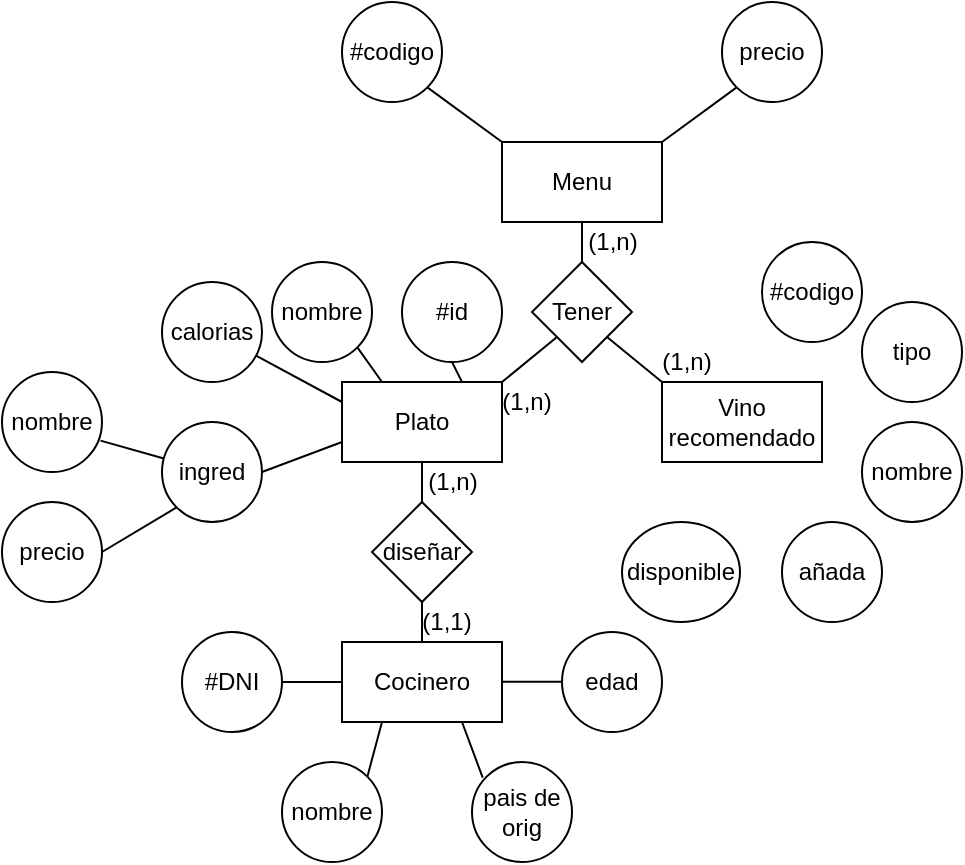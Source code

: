 <mxfile version="21.7.5" type="device">
  <diagram name="Página-1" id="evoIUmqs-MSGBwXrhMCp">
    <mxGraphModel dx="1187" dy="1378" grid="1" gridSize="10" guides="1" tooltips="1" connect="1" arrows="1" fold="1" page="1" pageScale="1" pageWidth="827" pageHeight="1169" math="0" shadow="0">
      <root>
        <mxCell id="0" />
        <mxCell id="1" parent="0" />
        <mxCell id="krnss2xxw7SWCJCisjbi-1" value="Menu" style="rounded=0;whiteSpace=wrap;html=1;" parent="1" vertex="1">
          <mxGeometry x="320" y="160" width="80" height="40" as="geometry" />
        </mxCell>
        <mxCell id="krnss2xxw7SWCJCisjbi-2" value="Plato" style="rounded=0;whiteSpace=wrap;html=1;" parent="1" vertex="1">
          <mxGeometry x="240" y="280" width="80" height="40" as="geometry" />
        </mxCell>
        <mxCell id="krnss2xxw7SWCJCisjbi-3" value="Cocinero" style="rounded=0;whiteSpace=wrap;html=1;" parent="1" vertex="1">
          <mxGeometry x="240" y="410" width="80" height="40" as="geometry" />
        </mxCell>
        <mxCell id="krnss2xxw7SWCJCisjbi-4" value="Vino recomendado" style="rounded=0;whiteSpace=wrap;html=1;" parent="1" vertex="1">
          <mxGeometry x="400" y="280" width="80" height="40" as="geometry" />
        </mxCell>
        <mxCell id="krnss2xxw7SWCJCisjbi-7" value="#codigo" style="ellipse;whiteSpace=wrap;html=1;" parent="1" vertex="1">
          <mxGeometry x="240" y="90" width="50" height="50" as="geometry" />
        </mxCell>
        <mxCell id="krnss2xxw7SWCJCisjbi-8" value="precio" style="ellipse;whiteSpace=wrap;html=1;" parent="1" vertex="1">
          <mxGeometry x="430" y="90" width="50" height="50" as="geometry" />
        </mxCell>
        <mxCell id="krnss2xxw7SWCJCisjbi-11" value="" style="endArrow=none;html=1;rounded=0;exitX=1;exitY=1;exitDx=0;exitDy=0;entryX=0;entryY=0;entryDx=0;entryDy=0;" parent="1" source="krnss2xxw7SWCJCisjbi-7" target="krnss2xxw7SWCJCisjbi-1" edge="1">
          <mxGeometry width="50" height="50" relative="1" as="geometry">
            <mxPoint x="380" y="350" as="sourcePoint" />
            <mxPoint x="430" y="300" as="targetPoint" />
          </mxGeometry>
        </mxCell>
        <mxCell id="krnss2xxw7SWCJCisjbi-15" value="" style="endArrow=none;html=1;rounded=0;exitX=1;exitY=0;exitDx=0;exitDy=0;entryX=0;entryY=1;entryDx=0;entryDy=0;" parent="1" source="krnss2xxw7SWCJCisjbi-1" target="krnss2xxw7SWCJCisjbi-8" edge="1">
          <mxGeometry width="50" height="50" relative="1" as="geometry">
            <mxPoint x="380" y="350" as="sourcePoint" />
            <mxPoint x="430" y="300" as="targetPoint" />
          </mxGeometry>
        </mxCell>
        <mxCell id="krnss2xxw7SWCJCisjbi-16" value="Tener" style="rhombus;whiteSpace=wrap;html=1;" parent="1" vertex="1">
          <mxGeometry x="335" y="220" width="50" height="50" as="geometry" />
        </mxCell>
        <mxCell id="krnss2xxw7SWCJCisjbi-19" value="" style="endArrow=none;html=1;rounded=0;exitX=0.5;exitY=0;exitDx=0;exitDy=0;" parent="1" source="krnss2xxw7SWCJCisjbi-16" edge="1">
          <mxGeometry width="50" height="50" relative="1" as="geometry">
            <mxPoint x="310" y="240" as="sourcePoint" />
            <mxPoint x="360" y="200" as="targetPoint" />
          </mxGeometry>
        </mxCell>
        <mxCell id="krnss2xxw7SWCJCisjbi-20" value="" style="endArrow=none;html=1;rounded=0;exitX=1;exitY=0;exitDx=0;exitDy=0;entryX=0;entryY=1;entryDx=0;entryDy=0;" parent="1" source="krnss2xxw7SWCJCisjbi-2" target="krnss2xxw7SWCJCisjbi-16" edge="1">
          <mxGeometry width="50" height="50" relative="1" as="geometry">
            <mxPoint x="310" y="240" as="sourcePoint" />
            <mxPoint x="360" y="190" as="targetPoint" />
          </mxGeometry>
        </mxCell>
        <mxCell id="krnss2xxw7SWCJCisjbi-21" value="" style="endArrow=none;html=1;rounded=0;entryX=1;entryY=1;entryDx=0;entryDy=0;exitX=0;exitY=0;exitDx=0;exitDy=0;" parent="1" source="krnss2xxw7SWCJCisjbi-4" target="krnss2xxw7SWCJCisjbi-16" edge="1">
          <mxGeometry width="50" height="50" relative="1" as="geometry">
            <mxPoint x="310" y="240" as="sourcePoint" />
            <mxPoint x="360" y="190" as="targetPoint" />
          </mxGeometry>
        </mxCell>
        <mxCell id="krnss2xxw7SWCJCisjbi-24" value="diseñar" style="rhombus;whiteSpace=wrap;html=1;" parent="1" vertex="1">
          <mxGeometry x="255" y="340" width="50" height="50" as="geometry" />
        </mxCell>
        <mxCell id="krnss2xxw7SWCJCisjbi-26" value="" style="endArrow=none;html=1;rounded=0;exitX=0.5;exitY=1;exitDx=0;exitDy=0;entryX=0.5;entryY=0;entryDx=0;entryDy=0;" parent="1" source="krnss2xxw7SWCJCisjbi-2" target="krnss2xxw7SWCJCisjbi-24" edge="1">
          <mxGeometry width="50" height="50" relative="1" as="geometry">
            <mxPoint x="300" y="400" as="sourcePoint" />
            <mxPoint x="350" y="350" as="targetPoint" />
          </mxGeometry>
        </mxCell>
        <mxCell id="krnss2xxw7SWCJCisjbi-27" value="" style="endArrow=none;html=1;rounded=0;entryX=0.5;entryY=1;entryDx=0;entryDy=0;exitX=0.5;exitY=0;exitDx=0;exitDy=0;" parent="1" source="krnss2xxw7SWCJCisjbi-3" target="krnss2xxw7SWCJCisjbi-24" edge="1">
          <mxGeometry width="50" height="50" relative="1" as="geometry">
            <mxPoint x="300" y="400" as="sourcePoint" />
            <mxPoint x="350" y="350" as="targetPoint" />
          </mxGeometry>
        </mxCell>
        <mxCell id="krnss2xxw7SWCJCisjbi-28" value="#DNI" style="ellipse;whiteSpace=wrap;html=1;" parent="1" vertex="1">
          <mxGeometry x="160" y="405" width="50" height="50" as="geometry" />
        </mxCell>
        <mxCell id="krnss2xxw7SWCJCisjbi-29" value="nombre" style="ellipse;whiteSpace=wrap;html=1;" parent="1" vertex="1">
          <mxGeometry x="210" y="470" width="50" height="50" as="geometry" />
        </mxCell>
        <mxCell id="krnss2xxw7SWCJCisjbi-30" value="pais de orig" style="ellipse;whiteSpace=wrap;html=1;" parent="1" vertex="1">
          <mxGeometry x="305" y="470" width="50" height="50" as="geometry" />
        </mxCell>
        <mxCell id="krnss2xxw7SWCJCisjbi-33" value="edad" style="ellipse;whiteSpace=wrap;html=1;" parent="1" vertex="1">
          <mxGeometry x="350" y="405" width="50" height="50" as="geometry" />
        </mxCell>
        <mxCell id="krnss2xxw7SWCJCisjbi-34" value="" style="endArrow=none;html=1;rounded=0;exitX=1;exitY=0.5;exitDx=0;exitDy=0;entryX=0;entryY=0.5;entryDx=0;entryDy=0;" parent="1" source="krnss2xxw7SWCJCisjbi-28" target="krnss2xxw7SWCJCisjbi-3" edge="1">
          <mxGeometry width="50" height="50" relative="1" as="geometry">
            <mxPoint x="280" y="380" as="sourcePoint" />
            <mxPoint x="330" y="330" as="targetPoint" />
          </mxGeometry>
        </mxCell>
        <mxCell id="krnss2xxw7SWCJCisjbi-35" value="" style="endArrow=none;html=1;rounded=0;exitX=1;exitY=0.5;exitDx=0;exitDy=0;entryX=0;entryY=0.5;entryDx=0;entryDy=0;" parent="1" edge="1">
          <mxGeometry width="50" height="50" relative="1" as="geometry">
            <mxPoint x="320" y="429.86" as="sourcePoint" />
            <mxPoint x="350" y="429.86" as="targetPoint" />
          </mxGeometry>
        </mxCell>
        <mxCell id="krnss2xxw7SWCJCisjbi-36" value="" style="endArrow=none;html=1;rounded=0;exitX=1;exitY=0;exitDx=0;exitDy=0;entryX=0.25;entryY=1;entryDx=0;entryDy=0;" parent="1" source="krnss2xxw7SWCJCisjbi-29" target="krnss2xxw7SWCJCisjbi-3" edge="1">
          <mxGeometry width="50" height="50" relative="1" as="geometry">
            <mxPoint x="240" y="450" as="sourcePoint" />
            <mxPoint x="290" y="400" as="targetPoint" />
          </mxGeometry>
        </mxCell>
        <mxCell id="krnss2xxw7SWCJCisjbi-37" value="" style="endArrow=none;html=1;rounded=0;exitX=0.107;exitY=0.156;exitDx=0;exitDy=0;exitPerimeter=0;entryX=0.75;entryY=1;entryDx=0;entryDy=0;" parent="1" source="krnss2xxw7SWCJCisjbi-30" target="krnss2xxw7SWCJCisjbi-3" edge="1">
          <mxGeometry width="50" height="50" relative="1" as="geometry">
            <mxPoint x="240" y="450" as="sourcePoint" />
            <mxPoint x="290" y="400" as="targetPoint" />
          </mxGeometry>
        </mxCell>
        <mxCell id="krnss2xxw7SWCJCisjbi-39" value="#id" style="ellipse;whiteSpace=wrap;html=1;" parent="1" vertex="1">
          <mxGeometry x="270" y="220" width="50" height="50" as="geometry" />
        </mxCell>
        <mxCell id="krnss2xxw7SWCJCisjbi-40" value="ingred" style="ellipse;whiteSpace=wrap;html=1;" parent="1" vertex="1">
          <mxGeometry x="150" y="300" width="50" height="50" as="geometry" />
        </mxCell>
        <mxCell id="krnss2xxw7SWCJCisjbi-41" value="nombre" style="ellipse;whiteSpace=wrap;html=1;" parent="1" vertex="1">
          <mxGeometry x="205" y="220" width="50" height="50" as="geometry" />
        </mxCell>
        <mxCell id="krnss2xxw7SWCJCisjbi-42" value="calorias" style="ellipse;whiteSpace=wrap;html=1;" parent="1" vertex="1">
          <mxGeometry x="150" y="230" width="50" height="50" as="geometry" />
        </mxCell>
        <mxCell id="krnss2xxw7SWCJCisjbi-43" value="" style="endArrow=none;html=1;rounded=0;exitX=0.75;exitY=0;exitDx=0;exitDy=0;entryX=0.5;entryY=1;entryDx=0;entryDy=0;" parent="1" source="krnss2xxw7SWCJCisjbi-2" target="krnss2xxw7SWCJCisjbi-39" edge="1">
          <mxGeometry width="50" height="50" relative="1" as="geometry">
            <mxPoint x="260" y="370" as="sourcePoint" />
            <mxPoint x="310" y="320" as="targetPoint" />
          </mxGeometry>
        </mxCell>
        <mxCell id="krnss2xxw7SWCJCisjbi-44" value="" style="endArrow=none;html=1;rounded=0;exitX=0.25;exitY=0;exitDx=0;exitDy=0;entryX=1;entryY=1;entryDx=0;entryDy=0;" parent="1" source="krnss2xxw7SWCJCisjbi-2" target="krnss2xxw7SWCJCisjbi-41" edge="1">
          <mxGeometry width="50" height="50" relative="1" as="geometry">
            <mxPoint x="270" y="310" as="sourcePoint" />
            <mxPoint x="320" y="260" as="targetPoint" />
          </mxGeometry>
        </mxCell>
        <mxCell id="krnss2xxw7SWCJCisjbi-45" value="" style="endArrow=none;html=1;rounded=0;exitX=0;exitY=0.25;exitDx=0;exitDy=0;" parent="1" source="krnss2xxw7SWCJCisjbi-2" target="krnss2xxw7SWCJCisjbi-42" edge="1">
          <mxGeometry width="50" height="50" relative="1" as="geometry">
            <mxPoint x="220" y="310" as="sourcePoint" />
            <mxPoint x="270" y="260" as="targetPoint" />
          </mxGeometry>
        </mxCell>
        <mxCell id="krnss2xxw7SWCJCisjbi-46" value="" style="endArrow=none;html=1;rounded=0;exitX=0;exitY=0.75;exitDx=0;exitDy=0;entryX=1;entryY=0.5;entryDx=0;entryDy=0;" parent="1" source="krnss2xxw7SWCJCisjbi-2" target="krnss2xxw7SWCJCisjbi-40" edge="1">
          <mxGeometry width="50" height="50" relative="1" as="geometry">
            <mxPoint x="220" y="310" as="sourcePoint" />
            <mxPoint x="270" y="260" as="targetPoint" />
          </mxGeometry>
        </mxCell>
        <mxCell id="krnss2xxw7SWCJCisjbi-48" value="nombre" style="ellipse;whiteSpace=wrap;html=1;" parent="1" vertex="1">
          <mxGeometry x="70" y="275" width="50" height="50" as="geometry" />
        </mxCell>
        <mxCell id="krnss2xxw7SWCJCisjbi-49" value="precio" style="ellipse;whiteSpace=wrap;html=1;" parent="1" vertex="1">
          <mxGeometry x="70" y="340" width="50" height="50" as="geometry" />
        </mxCell>
        <mxCell id="krnss2xxw7SWCJCisjbi-50" value="" style="endArrow=none;html=1;rounded=0;exitX=0.985;exitY=0.686;exitDx=0;exitDy=0;exitPerimeter=0;" parent="1" source="krnss2xxw7SWCJCisjbi-48" target="krnss2xxw7SWCJCisjbi-40" edge="1">
          <mxGeometry width="50" height="50" relative="1" as="geometry">
            <mxPoint x="220" y="250" as="sourcePoint" />
            <mxPoint x="270" y="200" as="targetPoint" />
          </mxGeometry>
        </mxCell>
        <mxCell id="krnss2xxw7SWCJCisjbi-51" value="" style="endArrow=none;html=1;rounded=0;exitX=1;exitY=0.5;exitDx=0;exitDy=0;entryX=0;entryY=1;entryDx=0;entryDy=0;" parent="1" source="krnss2xxw7SWCJCisjbi-49" target="krnss2xxw7SWCJCisjbi-40" edge="1">
          <mxGeometry width="50" height="50" relative="1" as="geometry">
            <mxPoint x="220" y="250" as="sourcePoint" />
            <mxPoint x="270" y="200" as="targetPoint" />
          </mxGeometry>
        </mxCell>
        <mxCell id="UaCkhYu75pM3ugcqFNUY-1" value="tipo" style="ellipse;whiteSpace=wrap;html=1;" vertex="1" parent="1">
          <mxGeometry x="500" y="240" width="50" height="50" as="geometry" />
        </mxCell>
        <mxCell id="UaCkhYu75pM3ugcqFNUY-2" value="#codigo" style="ellipse;whiteSpace=wrap;html=1;" vertex="1" parent="1">
          <mxGeometry x="450" y="210" width="50" height="50" as="geometry" />
        </mxCell>
        <mxCell id="UaCkhYu75pM3ugcqFNUY-3" value="nombre" style="ellipse;whiteSpace=wrap;html=1;" vertex="1" parent="1">
          <mxGeometry x="500" y="300" width="50" height="50" as="geometry" />
        </mxCell>
        <mxCell id="UaCkhYu75pM3ugcqFNUY-4" value="añada" style="ellipse;whiteSpace=wrap;html=1;" vertex="1" parent="1">
          <mxGeometry x="460" y="350" width="50" height="50" as="geometry" />
        </mxCell>
        <mxCell id="UaCkhYu75pM3ugcqFNUY-5" value="(1,n)" style="text;html=1;strokeColor=none;fillColor=none;align=center;verticalAlign=middle;whiteSpace=wrap;rounded=0;" vertex="1" parent="1">
          <mxGeometry x="362.5" y="200" width="25" height="20" as="geometry" />
        </mxCell>
        <mxCell id="UaCkhYu75pM3ugcqFNUY-6" value="(1,n)" style="text;html=1;strokeColor=none;fillColor=none;align=center;verticalAlign=middle;whiteSpace=wrap;rounded=0;" vertex="1" parent="1">
          <mxGeometry x="320" y="280" width="25" height="20" as="geometry" />
        </mxCell>
        <mxCell id="UaCkhYu75pM3ugcqFNUY-7" value="(1,n)" style="text;html=1;strokeColor=none;fillColor=none;align=center;verticalAlign=middle;whiteSpace=wrap;rounded=0;" vertex="1" parent="1">
          <mxGeometry x="400" y="260" width="25" height="20" as="geometry" />
        </mxCell>
        <mxCell id="UaCkhYu75pM3ugcqFNUY-8" value="disponible" style="ellipse;whiteSpace=wrap;html=1;" vertex="1" parent="1">
          <mxGeometry x="380" y="350" width="59" height="50" as="geometry" />
        </mxCell>
        <mxCell id="UaCkhYu75pM3ugcqFNUY-10" value="(1,1)" style="text;html=1;strokeColor=none;fillColor=none;align=center;verticalAlign=middle;whiteSpace=wrap;rounded=0;" vertex="1" parent="1">
          <mxGeometry x="280" y="390" width="25" height="20" as="geometry" />
        </mxCell>
        <mxCell id="UaCkhYu75pM3ugcqFNUY-11" value="(1,n)" style="text;html=1;strokeColor=none;fillColor=none;align=center;verticalAlign=middle;whiteSpace=wrap;rounded=0;" vertex="1" parent="1">
          <mxGeometry x="282.5" y="320" width="25" height="20" as="geometry" />
        </mxCell>
      </root>
    </mxGraphModel>
  </diagram>
</mxfile>
